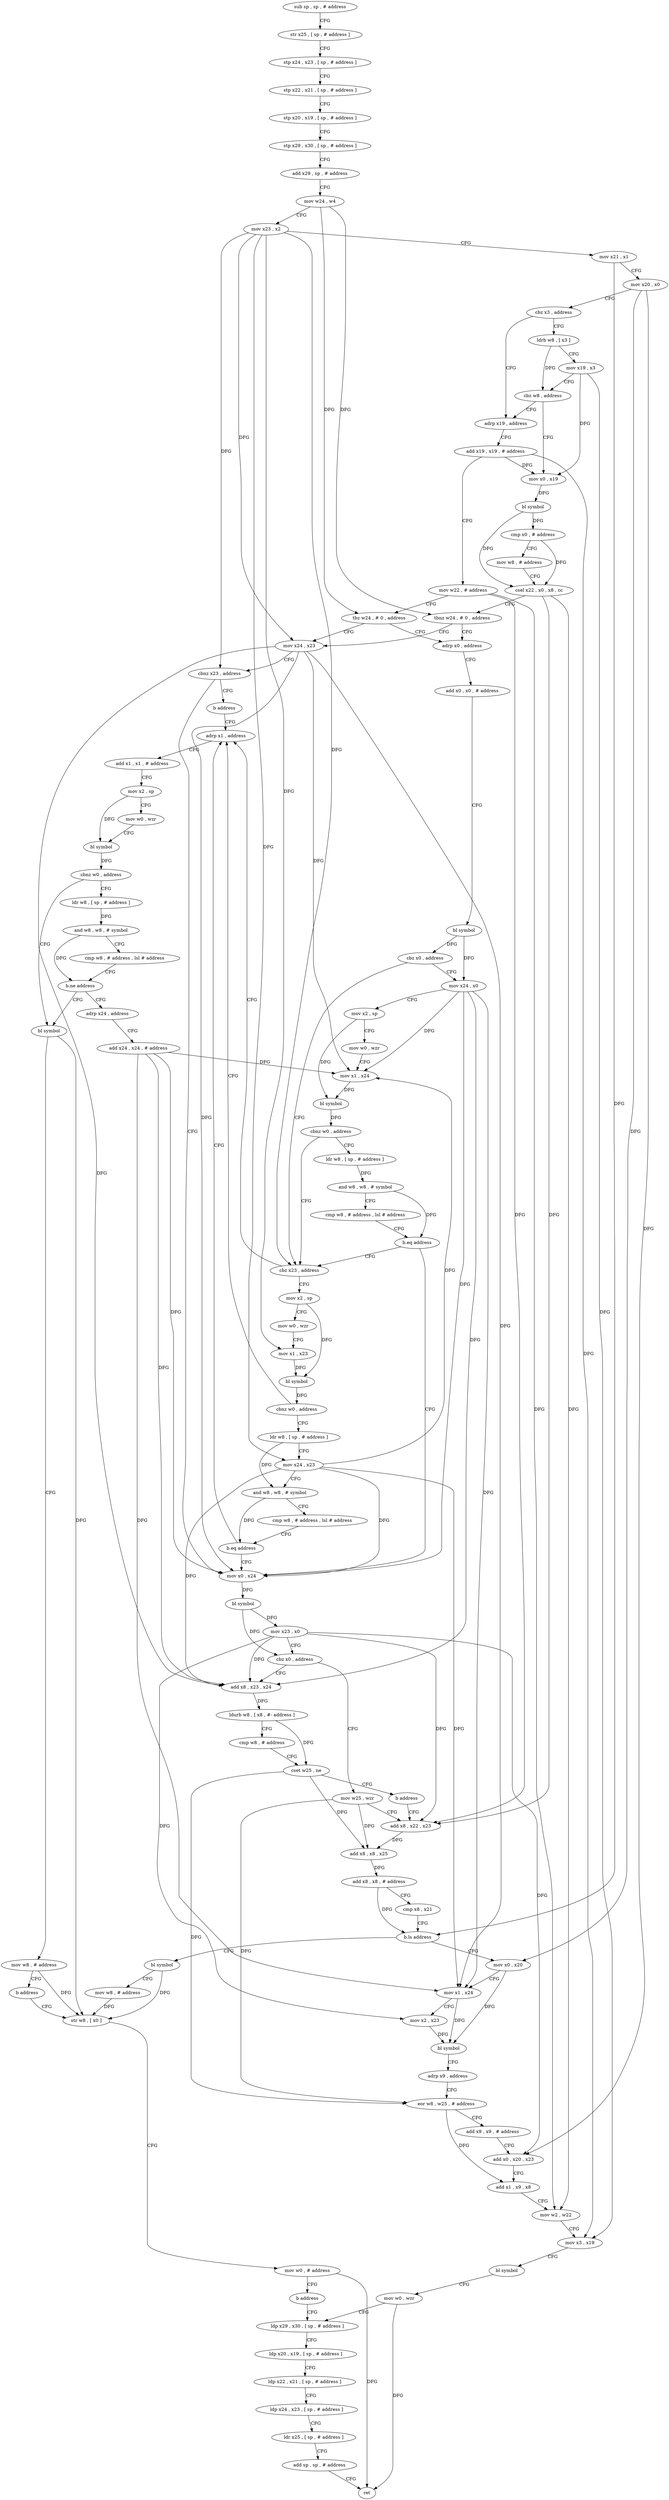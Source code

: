 digraph "func" {
"289992" [label = "sub sp , sp , # address" ]
"289996" [label = "str x25 , [ sp , # address ]" ]
"290000" [label = "stp x24 , x23 , [ sp , # address ]" ]
"290004" [label = "stp x22 , x21 , [ sp , # address ]" ]
"290008" [label = "stp x20 , x19 , [ sp , # address ]" ]
"290012" [label = "stp x29 , x30 , [ sp , # address ]" ]
"290016" [label = "add x29 , sp , # address" ]
"290020" [label = "mov w24 , w4" ]
"290024" [label = "mov x23 , x2" ]
"290028" [label = "mov x21 , x1" ]
"290032" [label = "mov x20 , x0" ]
"290036" [label = "cbz x3 , address" ]
"290088" [label = "adrp x19 , address" ]
"290040" [label = "ldrb w8 , [ x3 ]" ]
"290092" [label = "add x19 , x19 , # address" ]
"290096" [label = "mov w22 , # address" ]
"290100" [label = "tbz w24 , # 0 , address" ]
"290076" [label = "mov x24 , x23" ]
"290104" [label = "adrp x0 , address" ]
"290044" [label = "mov x19 , x3" ]
"290048" [label = "cbz w8 , address" ]
"290052" [label = "mov x0 , x19" ]
"290080" [label = "cbnz x23 , address" ]
"290252" [label = "mov x0 , x24" ]
"290084" [label = "b address" ]
"290108" [label = "add x0 , x0 , # address" ]
"290112" [label = "bl symbol" ]
"290116" [label = "cbz x0 , address" ]
"290160" [label = "cbz x23 , address" ]
"290120" [label = "mov x24 , x0" ]
"290056" [label = "bl symbol" ]
"290060" [label = "cmp x0 , # address" ]
"290064" [label = "mov w8 , # address" ]
"290068" [label = "csel x22 , x0 , x8 , cc" ]
"290072" [label = "tbnz w24 , # 0 , address" ]
"290256" [label = "bl symbol" ]
"290260" [label = "mov x23 , x0" ]
"290264" [label = "cbz x0 , address" ]
"290300" [label = "mov w25 , wzr" ]
"290268" [label = "add x8 , x23 , x24" ]
"290204" [label = "adrp x1 , address" ]
"290164" [label = "mov x2 , sp" ]
"290124" [label = "mov x2 , sp" ]
"290128" [label = "mov w0 , wzr" ]
"290132" [label = "mov x1 , x24" ]
"290136" [label = "bl symbol" ]
"290140" [label = "cbnz w0 , address" ]
"290144" [label = "ldr w8 , [ sp , # address ]" ]
"290304" [label = "add x8 , x22 , x23" ]
"290272" [label = "ldurb w8 , [ x8 , #- address ]" ]
"290276" [label = "cmp w8 , # address" ]
"290280" [label = "cset w25 , ne" ]
"290284" [label = "b address" ]
"290208" [label = "add x1 , x1 , # address" ]
"290212" [label = "mov x2 , sp" ]
"290216" [label = "mov w0 , wzr" ]
"290220" [label = "bl symbol" ]
"290224" [label = "cbnz w0 , address" ]
"290288" [label = "bl symbol" ]
"290228" [label = "ldr w8 , [ sp , # address ]" ]
"290168" [label = "mov w0 , wzr" ]
"290172" [label = "mov x1 , x23" ]
"290176" [label = "bl symbol" ]
"290180" [label = "cbnz w0 , address" ]
"290184" [label = "ldr w8 , [ sp , # address ]" ]
"290148" [label = "and w8 , w8 , # symbol" ]
"290152" [label = "cmp w8 , # address , lsl # address" ]
"290156" [label = "b.eq address" ]
"290344" [label = "mov x0 , x20" ]
"290348" [label = "mov x1 , x24" ]
"290352" [label = "mov x2 , x23" ]
"290356" [label = "bl symbol" ]
"290360" [label = "adrp x9 , address" ]
"290364" [label = "eor w8 , w25 , # address" ]
"290368" [label = "add x9 , x9 , # address" ]
"290372" [label = "add x0 , x20 , x23" ]
"290376" [label = "add x1 , x9 , x8" ]
"290380" [label = "mov w2 , w22" ]
"290384" [label = "mov x3 , x19" ]
"290388" [label = "bl symbol" ]
"290392" [label = "mov w0 , wzr" ]
"290396" [label = "ldp x29 , x30 , [ sp , # address ]" ]
"290324" [label = "bl symbol" ]
"290328" [label = "mov w8 , # address" ]
"290332" [label = "str w8 , [ x0 ]" ]
"290308" [label = "add x8 , x8 , x25" ]
"290312" [label = "add x8 , x8 , # address" ]
"290316" [label = "cmp x8 , x21" ]
"290320" [label = "b.ls address" ]
"290292" [label = "mov w8 , # address" ]
"290296" [label = "b address" ]
"290232" [label = "and w8 , w8 , # symbol" ]
"290236" [label = "cmp w8 , # address , lsl # address" ]
"290240" [label = "b.ne address" ]
"290244" [label = "adrp x24 , address" ]
"290188" [label = "mov x24 , x23" ]
"290192" [label = "and w8 , w8 , # symbol" ]
"290196" [label = "cmp w8 , # address , lsl # address" ]
"290200" [label = "b.eq address" ]
"290400" [label = "ldp x20 , x19 , [ sp , # address ]" ]
"290404" [label = "ldp x22 , x21 , [ sp , # address ]" ]
"290408" [label = "ldp x24 , x23 , [ sp , # address ]" ]
"290412" [label = "ldr x25 , [ sp , # address ]" ]
"290416" [label = "add sp , sp , # address" ]
"290420" [label = "ret" ]
"290336" [label = "mov w0 , # address" ]
"290340" [label = "b address" ]
"290248" [label = "add x24 , x24 , # address" ]
"289992" -> "289996" [ label = "CFG" ]
"289996" -> "290000" [ label = "CFG" ]
"290000" -> "290004" [ label = "CFG" ]
"290004" -> "290008" [ label = "CFG" ]
"290008" -> "290012" [ label = "CFG" ]
"290012" -> "290016" [ label = "CFG" ]
"290016" -> "290020" [ label = "CFG" ]
"290020" -> "290024" [ label = "CFG" ]
"290020" -> "290100" [ label = "DFG" ]
"290020" -> "290072" [ label = "DFG" ]
"290024" -> "290028" [ label = "CFG" ]
"290024" -> "290076" [ label = "DFG" ]
"290024" -> "290080" [ label = "DFG" ]
"290024" -> "290160" [ label = "DFG" ]
"290024" -> "290172" [ label = "DFG" ]
"290024" -> "290188" [ label = "DFG" ]
"290028" -> "290032" [ label = "CFG" ]
"290028" -> "290320" [ label = "DFG" ]
"290032" -> "290036" [ label = "CFG" ]
"290032" -> "290344" [ label = "DFG" ]
"290032" -> "290372" [ label = "DFG" ]
"290036" -> "290088" [ label = "CFG" ]
"290036" -> "290040" [ label = "CFG" ]
"290088" -> "290092" [ label = "CFG" ]
"290040" -> "290044" [ label = "CFG" ]
"290040" -> "290048" [ label = "DFG" ]
"290092" -> "290096" [ label = "CFG" ]
"290092" -> "290052" [ label = "DFG" ]
"290092" -> "290384" [ label = "DFG" ]
"290096" -> "290100" [ label = "CFG" ]
"290096" -> "290304" [ label = "DFG" ]
"290096" -> "290380" [ label = "DFG" ]
"290100" -> "290076" [ label = "CFG" ]
"290100" -> "290104" [ label = "CFG" ]
"290076" -> "290080" [ label = "CFG" ]
"290076" -> "290252" [ label = "DFG" ]
"290076" -> "290132" [ label = "DFG" ]
"290076" -> "290268" [ label = "DFG" ]
"290076" -> "290348" [ label = "DFG" ]
"290104" -> "290108" [ label = "CFG" ]
"290044" -> "290048" [ label = "CFG" ]
"290044" -> "290052" [ label = "DFG" ]
"290044" -> "290384" [ label = "DFG" ]
"290048" -> "290088" [ label = "CFG" ]
"290048" -> "290052" [ label = "CFG" ]
"290052" -> "290056" [ label = "DFG" ]
"290080" -> "290252" [ label = "CFG" ]
"290080" -> "290084" [ label = "CFG" ]
"290252" -> "290256" [ label = "DFG" ]
"290084" -> "290204" [ label = "CFG" ]
"290108" -> "290112" [ label = "CFG" ]
"290112" -> "290116" [ label = "DFG" ]
"290112" -> "290120" [ label = "DFG" ]
"290116" -> "290160" [ label = "CFG" ]
"290116" -> "290120" [ label = "CFG" ]
"290160" -> "290204" [ label = "CFG" ]
"290160" -> "290164" [ label = "CFG" ]
"290120" -> "290124" [ label = "CFG" ]
"290120" -> "290252" [ label = "DFG" ]
"290120" -> "290132" [ label = "DFG" ]
"290120" -> "290268" [ label = "DFG" ]
"290120" -> "290348" [ label = "DFG" ]
"290056" -> "290060" [ label = "DFG" ]
"290056" -> "290068" [ label = "DFG" ]
"290060" -> "290064" [ label = "CFG" ]
"290060" -> "290068" [ label = "DFG" ]
"290064" -> "290068" [ label = "CFG" ]
"290068" -> "290072" [ label = "CFG" ]
"290068" -> "290304" [ label = "DFG" ]
"290068" -> "290380" [ label = "DFG" ]
"290072" -> "290104" [ label = "CFG" ]
"290072" -> "290076" [ label = "CFG" ]
"290256" -> "290260" [ label = "DFG" ]
"290256" -> "290264" [ label = "DFG" ]
"290260" -> "290264" [ label = "CFG" ]
"290260" -> "290268" [ label = "DFG" ]
"290260" -> "290304" [ label = "DFG" ]
"290260" -> "290352" [ label = "DFG" ]
"290260" -> "290372" [ label = "DFG" ]
"290264" -> "290300" [ label = "CFG" ]
"290264" -> "290268" [ label = "CFG" ]
"290300" -> "290304" [ label = "CFG" ]
"290300" -> "290308" [ label = "DFG" ]
"290300" -> "290364" [ label = "DFG" ]
"290268" -> "290272" [ label = "DFG" ]
"290204" -> "290208" [ label = "CFG" ]
"290164" -> "290168" [ label = "CFG" ]
"290164" -> "290176" [ label = "DFG" ]
"290124" -> "290128" [ label = "CFG" ]
"290124" -> "290136" [ label = "DFG" ]
"290128" -> "290132" [ label = "CFG" ]
"290132" -> "290136" [ label = "DFG" ]
"290136" -> "290140" [ label = "DFG" ]
"290140" -> "290160" [ label = "CFG" ]
"290140" -> "290144" [ label = "CFG" ]
"290144" -> "290148" [ label = "DFG" ]
"290304" -> "290308" [ label = "DFG" ]
"290272" -> "290276" [ label = "CFG" ]
"290272" -> "290280" [ label = "DFG" ]
"290276" -> "290280" [ label = "CFG" ]
"290280" -> "290284" [ label = "CFG" ]
"290280" -> "290308" [ label = "DFG" ]
"290280" -> "290364" [ label = "DFG" ]
"290284" -> "290304" [ label = "CFG" ]
"290208" -> "290212" [ label = "CFG" ]
"290212" -> "290216" [ label = "CFG" ]
"290212" -> "290220" [ label = "DFG" ]
"290216" -> "290220" [ label = "CFG" ]
"290220" -> "290224" [ label = "DFG" ]
"290224" -> "290288" [ label = "CFG" ]
"290224" -> "290228" [ label = "CFG" ]
"290288" -> "290292" [ label = "CFG" ]
"290288" -> "290332" [ label = "DFG" ]
"290228" -> "290232" [ label = "DFG" ]
"290168" -> "290172" [ label = "CFG" ]
"290172" -> "290176" [ label = "DFG" ]
"290176" -> "290180" [ label = "DFG" ]
"290180" -> "290204" [ label = "CFG" ]
"290180" -> "290184" [ label = "CFG" ]
"290184" -> "290188" [ label = "CFG" ]
"290184" -> "290192" [ label = "DFG" ]
"290148" -> "290152" [ label = "CFG" ]
"290148" -> "290156" [ label = "DFG" ]
"290152" -> "290156" [ label = "CFG" ]
"290156" -> "290252" [ label = "CFG" ]
"290156" -> "290160" [ label = "CFG" ]
"290344" -> "290348" [ label = "CFG" ]
"290344" -> "290356" [ label = "DFG" ]
"290348" -> "290352" [ label = "CFG" ]
"290348" -> "290356" [ label = "DFG" ]
"290352" -> "290356" [ label = "DFG" ]
"290356" -> "290360" [ label = "CFG" ]
"290360" -> "290364" [ label = "CFG" ]
"290364" -> "290368" [ label = "CFG" ]
"290364" -> "290376" [ label = "DFG" ]
"290368" -> "290372" [ label = "CFG" ]
"290372" -> "290376" [ label = "CFG" ]
"290376" -> "290380" [ label = "CFG" ]
"290380" -> "290384" [ label = "CFG" ]
"290384" -> "290388" [ label = "CFG" ]
"290388" -> "290392" [ label = "CFG" ]
"290392" -> "290396" [ label = "CFG" ]
"290392" -> "290420" [ label = "DFG" ]
"290396" -> "290400" [ label = "CFG" ]
"290324" -> "290328" [ label = "CFG" ]
"290324" -> "290332" [ label = "DFG" ]
"290328" -> "290332" [ label = "DFG" ]
"290332" -> "290336" [ label = "CFG" ]
"290308" -> "290312" [ label = "DFG" ]
"290312" -> "290316" [ label = "CFG" ]
"290312" -> "290320" [ label = "DFG" ]
"290316" -> "290320" [ label = "CFG" ]
"290320" -> "290344" [ label = "CFG" ]
"290320" -> "290324" [ label = "CFG" ]
"290292" -> "290296" [ label = "CFG" ]
"290292" -> "290332" [ label = "DFG" ]
"290296" -> "290332" [ label = "CFG" ]
"290232" -> "290236" [ label = "CFG" ]
"290232" -> "290240" [ label = "DFG" ]
"290236" -> "290240" [ label = "CFG" ]
"290240" -> "290288" [ label = "CFG" ]
"290240" -> "290244" [ label = "CFG" ]
"290244" -> "290248" [ label = "CFG" ]
"290188" -> "290192" [ label = "CFG" ]
"290188" -> "290252" [ label = "DFG" ]
"290188" -> "290132" [ label = "DFG" ]
"290188" -> "290268" [ label = "DFG" ]
"290188" -> "290348" [ label = "DFG" ]
"290192" -> "290196" [ label = "CFG" ]
"290192" -> "290200" [ label = "DFG" ]
"290196" -> "290200" [ label = "CFG" ]
"290200" -> "290252" [ label = "CFG" ]
"290200" -> "290204" [ label = "CFG" ]
"290400" -> "290404" [ label = "CFG" ]
"290404" -> "290408" [ label = "CFG" ]
"290408" -> "290412" [ label = "CFG" ]
"290412" -> "290416" [ label = "CFG" ]
"290416" -> "290420" [ label = "CFG" ]
"290336" -> "290340" [ label = "CFG" ]
"290336" -> "290420" [ label = "DFG" ]
"290340" -> "290396" [ label = "CFG" ]
"290248" -> "290252" [ label = "DFG" ]
"290248" -> "290132" [ label = "DFG" ]
"290248" -> "290268" [ label = "DFG" ]
"290248" -> "290348" [ label = "DFG" ]
}

